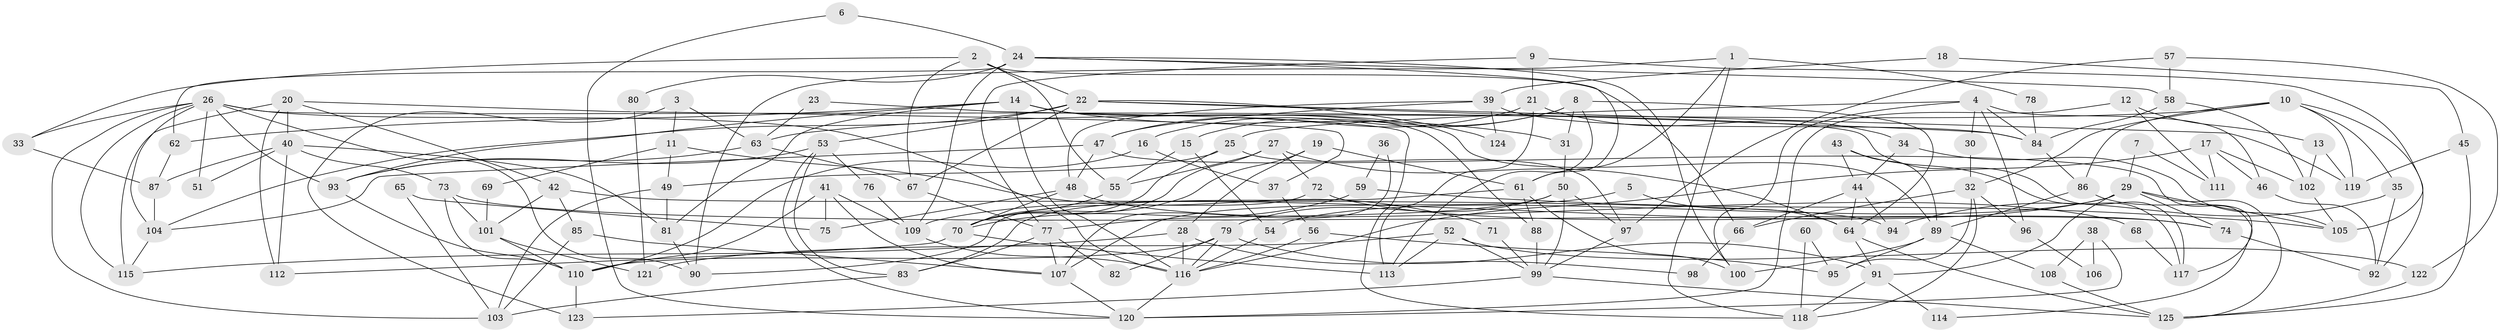 // Generated by graph-tools (version 1.1) at 2025/11/02/27/25 16:11:24]
// undirected, 125 vertices, 250 edges
graph export_dot {
graph [start="1"]
  node [color=gray90,style=filled];
  1;
  2;
  3;
  4;
  5;
  6;
  7;
  8;
  9;
  10;
  11;
  12;
  13;
  14;
  15;
  16;
  17;
  18;
  19;
  20;
  21;
  22;
  23;
  24;
  25;
  26;
  27;
  28;
  29;
  30;
  31;
  32;
  33;
  34;
  35;
  36;
  37;
  38;
  39;
  40;
  41;
  42;
  43;
  44;
  45;
  46;
  47;
  48;
  49;
  50;
  51;
  52;
  53;
  54;
  55;
  56;
  57;
  58;
  59;
  60;
  61;
  62;
  63;
  64;
  65;
  66;
  67;
  68;
  69;
  70;
  71;
  72;
  73;
  74;
  75;
  76;
  77;
  78;
  79;
  80;
  81;
  82;
  83;
  84;
  85;
  86;
  87;
  88;
  89;
  90;
  91;
  92;
  93;
  94;
  95;
  96;
  97;
  98;
  99;
  100;
  101;
  102;
  103;
  104;
  105;
  106;
  107;
  108;
  109;
  110;
  111;
  112;
  113;
  114;
  115;
  116;
  117;
  118;
  119;
  120;
  121;
  122;
  123;
  124;
  125;
  1 -- 90;
  1 -- 118;
  1 -- 61;
  1 -- 78;
  2 -- 33;
  2 -- 55;
  2 -- 22;
  2 -- 66;
  2 -- 67;
  3 -- 123;
  3 -- 63;
  3 -- 11;
  4 -- 25;
  4 -- 100;
  4 -- 30;
  4 -- 46;
  4 -- 84;
  4 -- 96;
  5 -- 64;
  5 -- 107;
  6 -- 120;
  6 -- 24;
  7 -- 29;
  7 -- 111;
  8 -- 64;
  8 -- 113;
  8 -- 15;
  8 -- 16;
  8 -- 31;
  9 -- 77;
  9 -- 105;
  9 -- 21;
  10 -- 63;
  10 -- 32;
  10 -- 35;
  10 -- 86;
  10 -- 92;
  10 -- 119;
  11 -- 49;
  11 -- 69;
  11 -- 71;
  12 -- 13;
  12 -- 120;
  12 -- 111;
  13 -- 102;
  13 -- 119;
  14 -- 62;
  14 -- 93;
  14 -- 31;
  14 -- 81;
  14 -- 88;
  14 -- 89;
  14 -- 116;
  15 -- 54;
  15 -- 55;
  16 -- 110;
  16 -- 37;
  17 -- 116;
  17 -- 102;
  17 -- 46;
  17 -- 111;
  18 -- 45;
  18 -- 39;
  19 -- 61;
  19 -- 28;
  19 -- 70;
  20 -- 112;
  20 -- 115;
  20 -- 37;
  20 -- 40;
  20 -- 42;
  21 -- 47;
  21 -- 34;
  21 -- 113;
  22 -- 67;
  22 -- 53;
  22 -- 84;
  22 -- 104;
  22 -- 119;
  22 -- 124;
  23 -- 63;
  23 -- 118;
  24 -- 100;
  24 -- 61;
  24 -- 58;
  24 -- 62;
  24 -- 80;
  24 -- 109;
  25 -- 49;
  25 -- 97;
  25 -- 70;
  26 -- 116;
  26 -- 104;
  26 -- 33;
  26 -- 51;
  26 -- 90;
  26 -- 93;
  26 -- 103;
  26 -- 115;
  26 -- 117;
  27 -- 55;
  27 -- 70;
  27 -- 64;
  27 -- 72;
  28 -- 115;
  28 -- 116;
  28 -- 98;
  29 -- 109;
  29 -- 74;
  29 -- 54;
  29 -- 91;
  29 -- 105;
  29 -- 125;
  30 -- 32;
  31 -- 50;
  32 -- 66;
  32 -- 95;
  32 -- 96;
  32 -- 118;
  33 -- 87;
  34 -- 44;
  34 -- 105;
  35 -- 92;
  35 -- 94;
  36 -- 59;
  36 -- 107;
  37 -- 56;
  38 -- 120;
  38 -- 108;
  38 -- 106;
  39 -- 84;
  39 -- 47;
  39 -- 48;
  39 -- 124;
  40 -- 73;
  40 -- 51;
  40 -- 81;
  40 -- 87;
  40 -- 112;
  41 -- 109;
  41 -- 110;
  41 -- 75;
  41 -- 107;
  42 -- 85;
  42 -- 94;
  42 -- 101;
  43 -- 44;
  43 -- 89;
  43 -- 117;
  44 -- 94;
  44 -- 64;
  44 -- 66;
  45 -- 119;
  45 -- 125;
  46 -- 92;
  47 -- 117;
  47 -- 48;
  47 -- 104;
  48 -- 70;
  48 -- 68;
  48 -- 75;
  49 -- 103;
  49 -- 81;
  50 -- 99;
  50 -- 77;
  50 -- 79;
  50 -- 97;
  52 -- 113;
  52 -- 99;
  52 -- 121;
  52 -- 122;
  53 -- 83;
  53 -- 76;
  53 -- 93;
  53 -- 120;
  54 -- 116;
  55 -- 70;
  56 -- 116;
  56 -- 95;
  57 -- 122;
  57 -- 58;
  57 -- 97;
  58 -- 84;
  58 -- 102;
  59 -- 70;
  59 -- 105;
  60 -- 118;
  60 -- 95;
  61 -- 88;
  61 -- 83;
  61 -- 100;
  62 -- 87;
  63 -- 93;
  63 -- 67;
  64 -- 91;
  64 -- 125;
  65 -- 75;
  65 -- 103;
  66 -- 98;
  67 -- 77;
  68 -- 117;
  69 -- 101;
  70 -- 112;
  70 -- 113;
  71 -- 99;
  72 -- 90;
  72 -- 74;
  73 -- 110;
  73 -- 74;
  73 -- 101;
  74 -- 92;
  76 -- 109;
  77 -- 107;
  77 -- 82;
  77 -- 83;
  78 -- 84;
  79 -- 110;
  79 -- 82;
  79 -- 91;
  79 -- 116;
  80 -- 121;
  81 -- 90;
  83 -- 103;
  84 -- 86;
  85 -- 107;
  85 -- 103;
  86 -- 89;
  86 -- 114;
  87 -- 104;
  88 -- 99;
  89 -- 95;
  89 -- 100;
  89 -- 108;
  91 -- 114;
  91 -- 118;
  93 -- 110;
  96 -- 106;
  97 -- 99;
  99 -- 125;
  99 -- 123;
  101 -- 110;
  101 -- 121;
  102 -- 105;
  104 -- 115;
  107 -- 120;
  108 -- 125;
  109 -- 116;
  110 -- 123;
  116 -- 120;
  122 -- 125;
}
